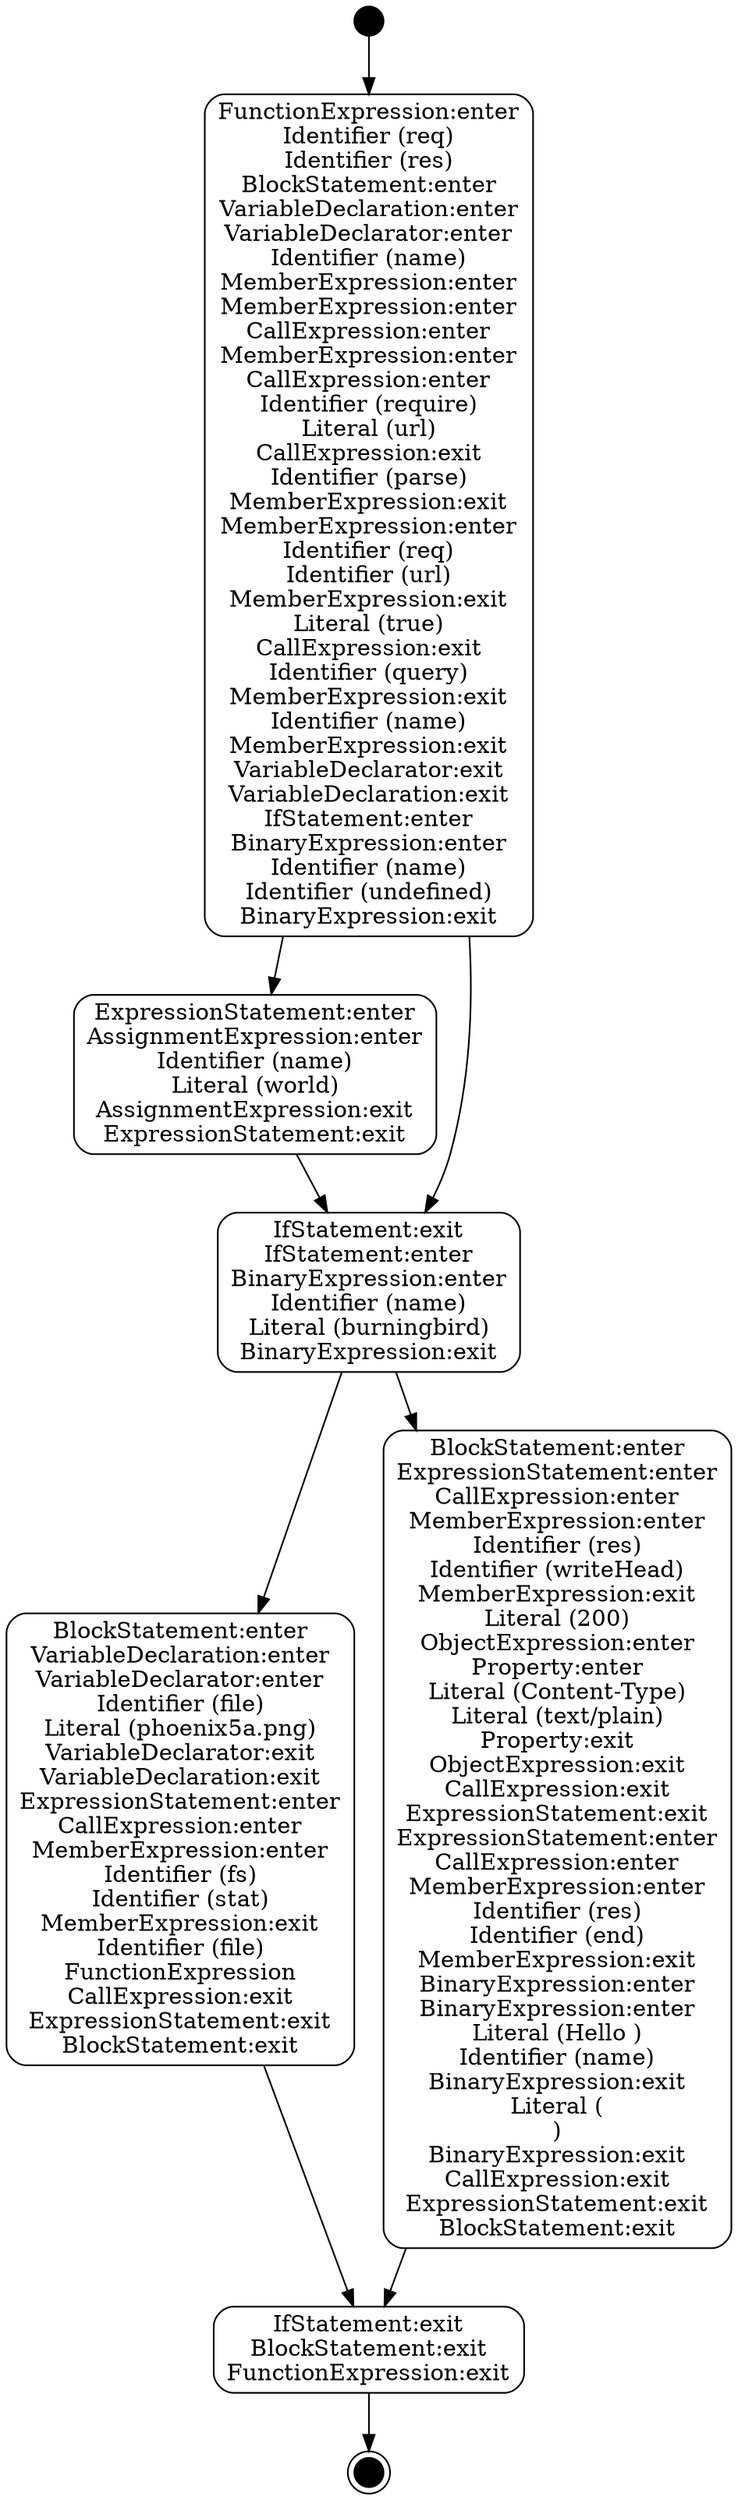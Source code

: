 
digraph {
node[shape=box,style="rounded,filled",fillcolor=white];
initial[label="",shape=circle,style=filled,fillcolor=black,width=0.25,height=0.25];
final[label="",shape=doublecircle,style=filled,fillcolor=black,width=0.25,height=0.25];
s2_1[label="FunctionExpression:enter\nIdentifier (req)\nIdentifier (res)\nBlockStatement:enter\nVariableDeclaration:enter\nVariableDeclarator:enter\nIdentifier (name)\nMemberExpression:enter\nMemberExpression:enter\nCallExpression:enter\nMemberExpression:enter\nCallExpression:enter\nIdentifier (require)\nLiteral (url)\nCallExpression:exit\nIdentifier (parse)\nMemberExpression:exit\nMemberExpression:enter\nIdentifier (req)\nIdentifier (url)\nMemberExpression:exit\nLiteral (true)\nCallExpression:exit\nIdentifier (query)\nMemberExpression:exit\nIdentifier (name)\nMemberExpression:exit\nVariableDeclarator:exit\nVariableDeclaration:exit\nIfStatement:enter\nBinaryExpression:enter\nIdentifier (name)\nIdentifier (undefined)\nBinaryExpression:exit"];
s2_2[label="ExpressionStatement:enter\nAssignmentExpression:enter\nIdentifier (name)\nLiteral (world)\nAssignmentExpression:exit\nExpressionStatement:exit"];
s2_3[label="IfStatement:exit\nIfStatement:enter\nBinaryExpression:enter\nIdentifier (name)\nLiteral (burningbird)\nBinaryExpression:exit"];
s2_4[label="BlockStatement:enter\nVariableDeclaration:enter\nVariableDeclarator:enter\nIdentifier (file)\nLiteral (phoenix5a.png)\nVariableDeclarator:exit\nVariableDeclaration:exit\nExpressionStatement:enter\nCallExpression:enter\nMemberExpression:enter\nIdentifier (fs)\nIdentifier (stat)\nMemberExpression:exit\nIdentifier (file)\nFunctionExpression\nCallExpression:exit\nExpressionStatement:exit\nBlockStatement:exit"];
s2_6[label="IfStatement:exit\nBlockStatement:exit\nFunctionExpression:exit"];
s2_5[label="BlockStatement:enter\nExpressionStatement:enter\nCallExpression:enter\nMemberExpression:enter\nIdentifier (res)\nIdentifier (writeHead)\nMemberExpression:exit\nLiteral (200)\nObjectExpression:enter\nProperty:enter\nLiteral (Content-Type)\nLiteral (text/plain)\nProperty:exit\nObjectExpression:exit\nCallExpression:exit\nExpressionStatement:exit\nExpressionStatement:enter\nCallExpression:enter\nMemberExpression:enter\nIdentifier (res)\nIdentifier (end)\nMemberExpression:exit\nBinaryExpression:enter\nBinaryExpression:enter\nLiteral (Hello )\nIdentifier (name)\nBinaryExpression:exit\nLiteral (
)\nBinaryExpression:exit\nCallExpression:exit\nExpressionStatement:exit\nBlockStatement:exit"];
initial->s2_1->s2_2->s2_3->s2_4->s2_6;
s2_1->s2_3->s2_5->s2_6->final;
}